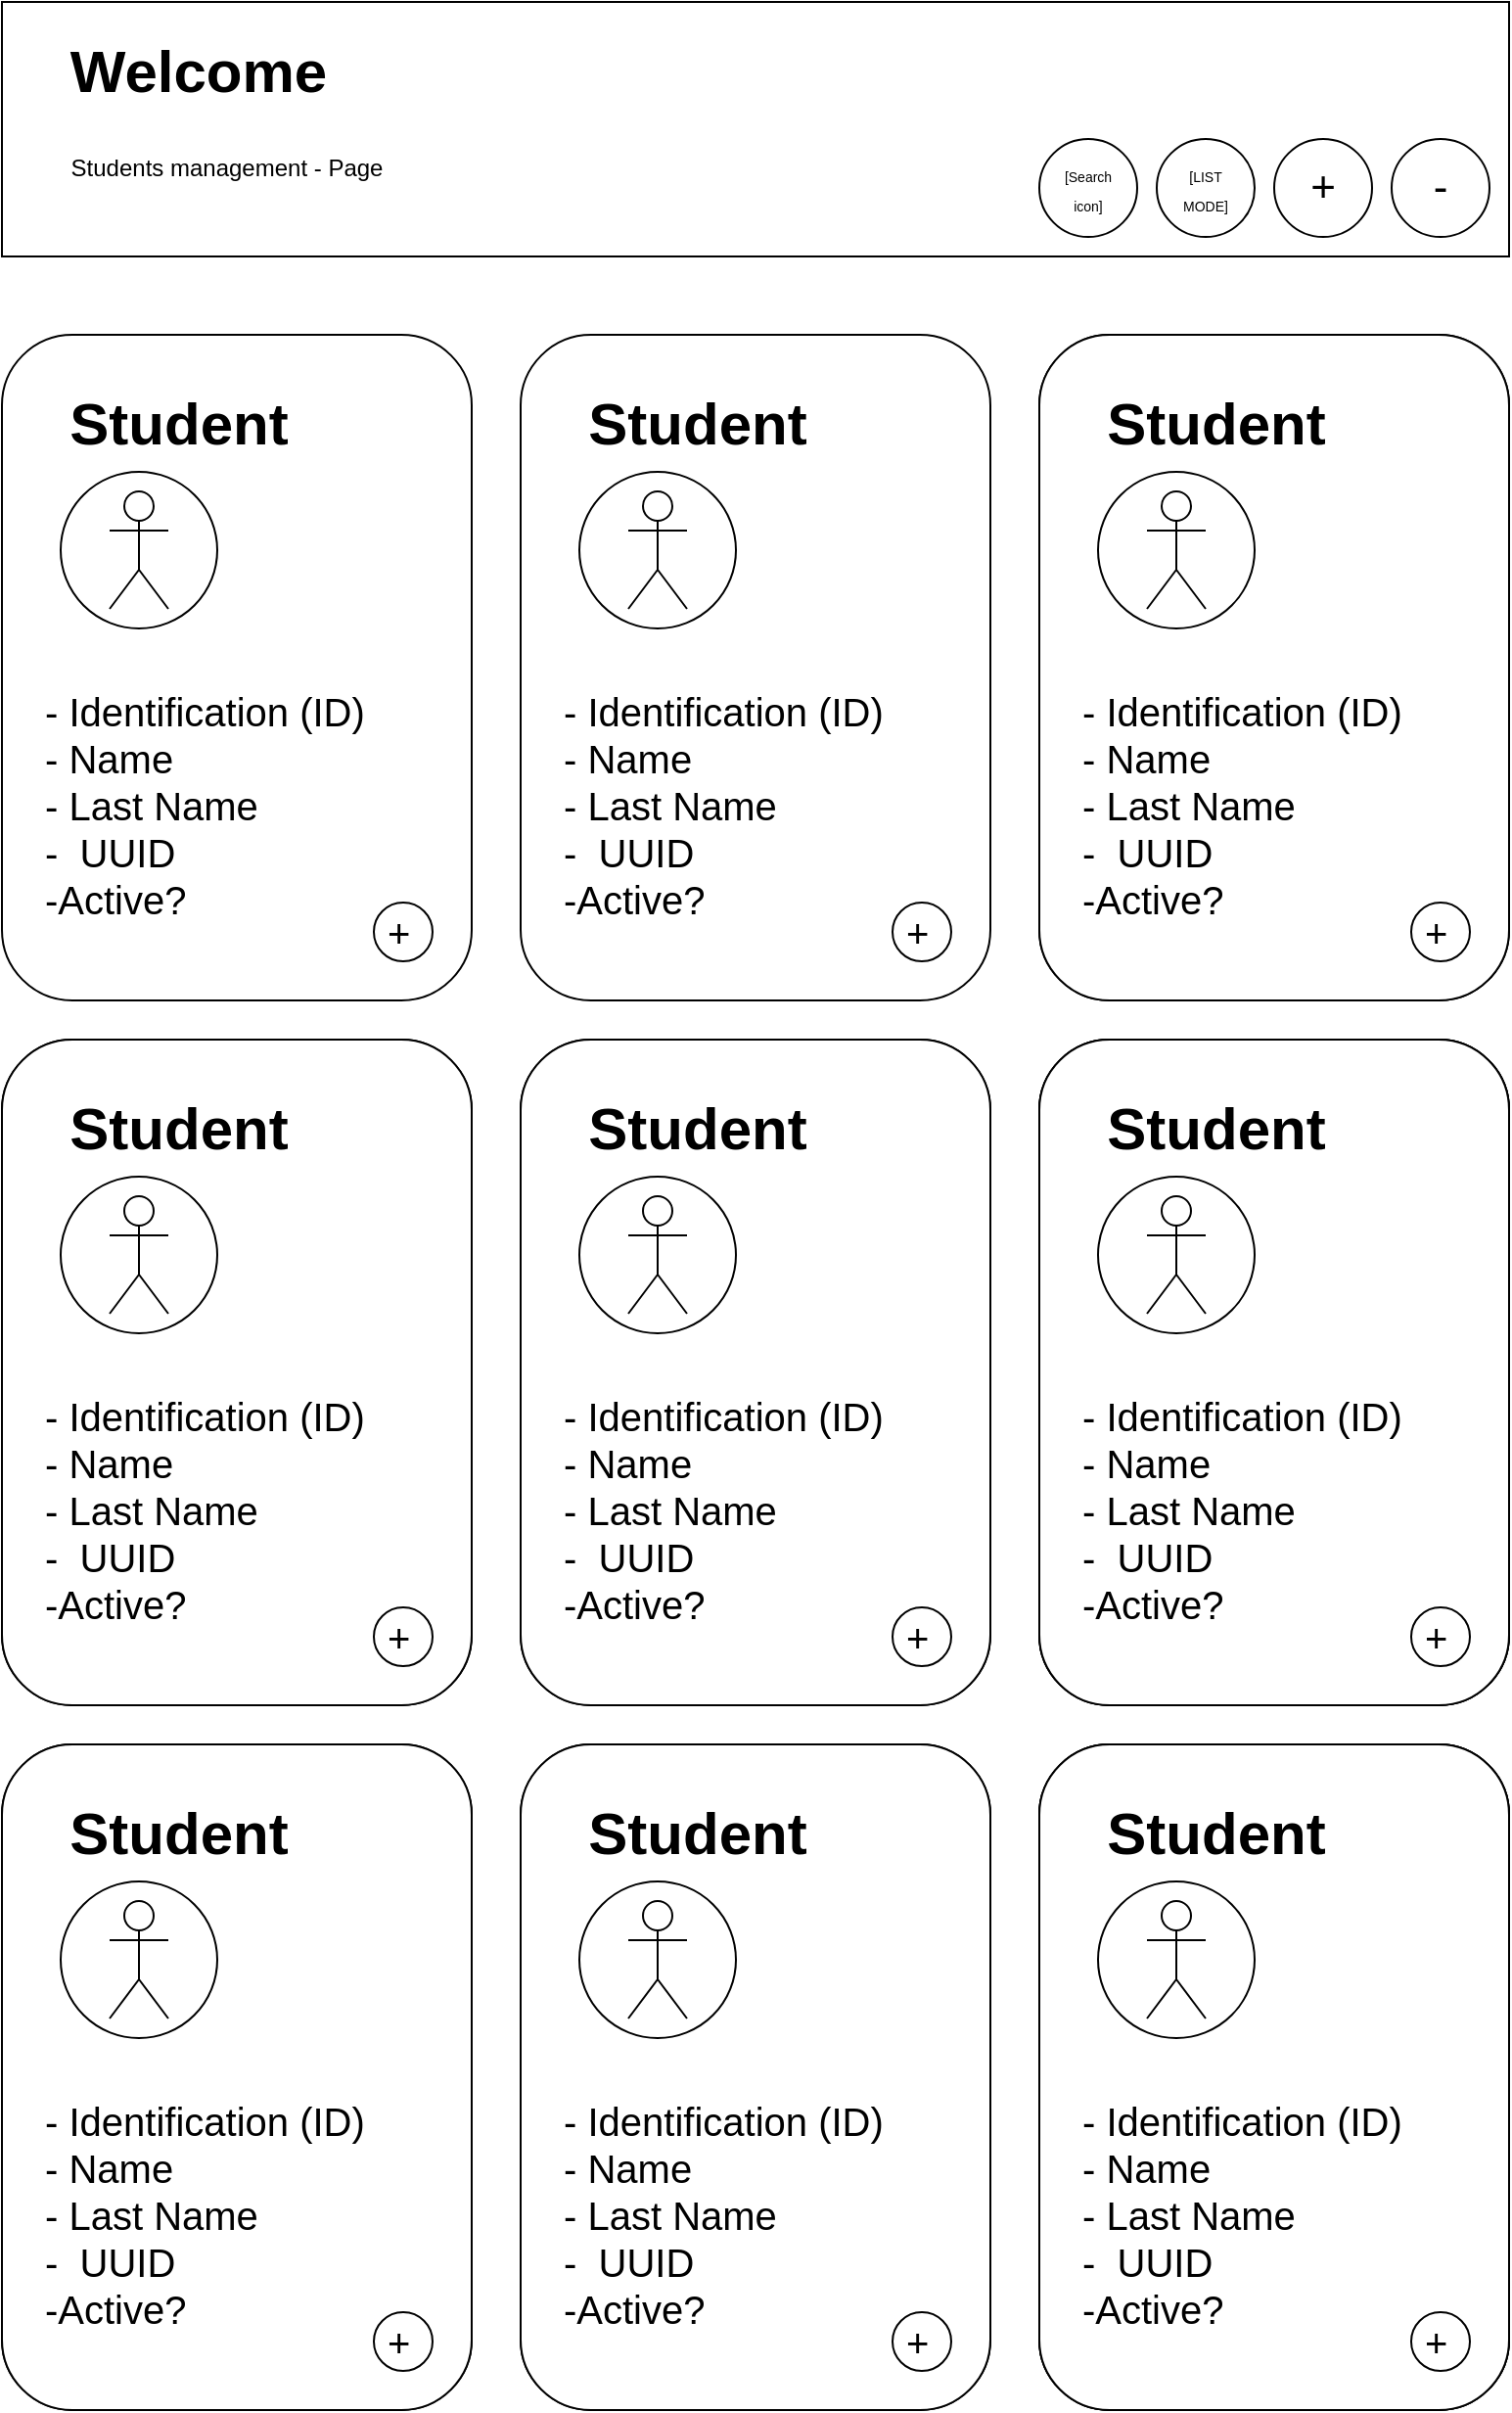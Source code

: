 <mxfile version="24.3.1" type="github">
  <diagram name="Page-1" id="dlkdEMTvSS5LBxiheQ-i">
    <mxGraphModel dx="1930" dy="1086" grid="1" gridSize="10" guides="1" tooltips="1" connect="1" arrows="1" fold="1" page="1" pageScale="1" pageWidth="850" pageHeight="1100" math="0" shadow="0">
      <root>
        <mxCell id="0" />
        <mxCell id="1" parent="0" />
        <mxCell id="-Z-Dt84qWbkAdcUz8GqA-1" value="" style="rounded=0;whiteSpace=wrap;html=1;" vertex="1" parent="1">
          <mxGeometry x="50" y="20" width="770" height="130" as="geometry" />
        </mxCell>
        <mxCell id="-Z-Dt84qWbkAdcUz8GqA-4" value="Students management - Page" style="text;html=1;align=center;verticalAlign=middle;whiteSpace=wrap;rounded=0;" vertex="1" parent="1">
          <mxGeometry x="80" y="90" width="170" height="30" as="geometry" />
        </mxCell>
        <mxCell id="-Z-Dt84qWbkAdcUz8GqA-5" value="&lt;font style=&quot;font-size: 30px;&quot;&gt;Welcome&lt;/font&gt;" style="text;strokeColor=none;fillColor=none;html=1;fontSize=24;fontStyle=1;verticalAlign=middle;align=center;" vertex="1" parent="1">
          <mxGeometry x="80" y="30" width="140" height="50" as="geometry" />
        </mxCell>
        <mxCell id="-Z-Dt84qWbkAdcUz8GqA-15" value="" style="ellipse;whiteSpace=wrap;html=1;aspect=fixed;" vertex="1" parent="1">
          <mxGeometry x="640" y="90" width="50" height="50" as="geometry" />
        </mxCell>
        <mxCell id="-Z-Dt84qWbkAdcUz8GqA-16" value="" style="ellipse;whiteSpace=wrap;html=1;aspect=fixed;" vertex="1" parent="1">
          <mxGeometry x="700" y="90" width="50" height="50" as="geometry" />
        </mxCell>
        <mxCell id="-Z-Dt84qWbkAdcUz8GqA-18" value="" style="ellipse;whiteSpace=wrap;html=1;aspect=fixed;" vertex="1" parent="1">
          <mxGeometry x="760" y="90" width="50" height="50" as="geometry" />
        </mxCell>
        <mxCell id="-Z-Dt84qWbkAdcUz8GqA-19" value="&lt;font style=&quot;font-size: 22px;&quot;&gt;+&lt;/font&gt;" style="text;html=1;align=center;verticalAlign=middle;whiteSpace=wrap;rounded=0;" vertex="1" parent="1">
          <mxGeometry x="705" y="100" width="40" height="30" as="geometry" />
        </mxCell>
        <mxCell id="-Z-Dt84qWbkAdcUz8GqA-20" value="&lt;font style=&quot;font-size: 22px;&quot;&gt;-&lt;/font&gt;" style="text;html=1;align=center;verticalAlign=middle;whiteSpace=wrap;rounded=0;" vertex="1" parent="1">
          <mxGeometry x="765" y="100" width="40" height="30" as="geometry" />
        </mxCell>
        <mxCell id="-Z-Dt84qWbkAdcUz8GqA-30" value="" style="rounded=1;whiteSpace=wrap;html=1;" vertex="1" parent="1">
          <mxGeometry x="315" y="190" width="240" height="340" as="geometry" />
        </mxCell>
        <mxCell id="-Z-Dt84qWbkAdcUz8GqA-31" value="" style="rounded=1;whiteSpace=wrap;html=1;" vertex="1" parent="1">
          <mxGeometry x="580" y="190" width="240" height="340" as="geometry" />
        </mxCell>
        <mxCell id="-Z-Dt84qWbkAdcUz8GqA-32" value="" style="rounded=1;whiteSpace=wrap;html=1;" vertex="1" parent="1">
          <mxGeometry x="50" y="550" width="240" height="340" as="geometry" />
        </mxCell>
        <mxCell id="-Z-Dt84qWbkAdcUz8GqA-33" value="" style="rounded=1;whiteSpace=wrap;html=1;" vertex="1" parent="1">
          <mxGeometry x="315" y="550" width="240" height="340" as="geometry" />
        </mxCell>
        <mxCell id="-Z-Dt84qWbkAdcUz8GqA-34" value="" style="rounded=1;whiteSpace=wrap;html=1;" vertex="1" parent="1">
          <mxGeometry x="580" y="550" width="240" height="340" as="geometry" />
        </mxCell>
        <mxCell id="-Z-Dt84qWbkAdcUz8GqA-35" value="" style="rounded=1;whiteSpace=wrap;html=1;" vertex="1" parent="1">
          <mxGeometry x="50" y="910" width="240" height="340" as="geometry" />
        </mxCell>
        <mxCell id="-Z-Dt84qWbkAdcUz8GqA-36" value="" style="rounded=1;whiteSpace=wrap;html=1;" vertex="1" parent="1">
          <mxGeometry x="315" y="910" width="240" height="340" as="geometry" />
        </mxCell>
        <mxCell id="-Z-Dt84qWbkAdcUz8GqA-37" value="" style="rounded=1;whiteSpace=wrap;html=1;" vertex="1" parent="1">
          <mxGeometry x="580" y="910" width="240" height="340" as="geometry" />
        </mxCell>
        <mxCell id="-Z-Dt84qWbkAdcUz8GqA-47" value="" style="group" vertex="1" connectable="0" parent="1">
          <mxGeometry x="50" y="190" width="240" height="340" as="geometry" />
        </mxCell>
        <mxCell id="-Z-Dt84qWbkAdcUz8GqA-6" value="" style="rounded=1;whiteSpace=wrap;html=1;" vertex="1" parent="-Z-Dt84qWbkAdcUz8GqA-47">
          <mxGeometry width="240" height="340" as="geometry" />
        </mxCell>
        <mxCell id="-Z-Dt84qWbkAdcUz8GqA-38" value="&lt;font style=&quot;font-size: 30px;&quot;&gt;Student&lt;/font&gt;" style="text;strokeColor=none;fillColor=none;html=1;fontSize=24;fontStyle=1;verticalAlign=middle;align=center;" vertex="1" parent="-Z-Dt84qWbkAdcUz8GqA-47">
          <mxGeometry x="20" y="20" width="140" height="50" as="geometry" />
        </mxCell>
        <mxCell id="-Z-Dt84qWbkAdcUz8GqA-43" value="" style="group" vertex="1" connectable="0" parent="-Z-Dt84qWbkAdcUz8GqA-47">
          <mxGeometry x="30" y="70" width="80" height="80" as="geometry" />
        </mxCell>
        <mxCell id="-Z-Dt84qWbkAdcUz8GqA-41" value="" style="ellipse;whiteSpace=wrap;html=1;aspect=fixed;" vertex="1" parent="-Z-Dt84qWbkAdcUz8GqA-43">
          <mxGeometry width="80" height="80" as="geometry" />
        </mxCell>
        <mxCell id="-Z-Dt84qWbkAdcUz8GqA-42" value="" style="shape=umlActor;verticalLabelPosition=bottom;verticalAlign=top;html=1;outlineConnect=0;" vertex="1" parent="-Z-Dt84qWbkAdcUz8GqA-43">
          <mxGeometry x="25" y="10" width="30" height="60" as="geometry" />
        </mxCell>
        <mxCell id="-Z-Dt84qWbkAdcUz8GqA-44" value="&lt;font style=&quot;font-size: 20px;&quot;&gt;- Identification (ID)&amp;nbsp;&lt;/font&gt;&lt;div style=&quot;font-size: 20px;&quot;&gt;&lt;font style=&quot;font-size: 20px;&quot;&gt;- Name&lt;br&gt;- Last Name&lt;br&gt;-&amp;nbsp; UUID&amp;nbsp;&lt;/font&gt;&lt;br&gt;&lt;/div&gt;&lt;div style=&quot;font-size: 20px;&quot;&gt;&lt;font style=&quot;font-size: 20px;&quot;&gt;-Active?&lt;/font&gt;&lt;/div&gt;" style="text;html=1;align=left;verticalAlign=middle;whiteSpace=wrap;rounded=0;" vertex="1" parent="-Z-Dt84qWbkAdcUz8GqA-47">
          <mxGeometry x="20" y="170" width="190" height="140" as="geometry" />
        </mxCell>
        <mxCell id="-Z-Dt84qWbkAdcUz8GqA-45" value="" style="ellipse;whiteSpace=wrap;html=1;aspect=fixed;" vertex="1" parent="-Z-Dt84qWbkAdcUz8GqA-47">
          <mxGeometry x="190" y="290" width="30" height="30" as="geometry" />
        </mxCell>
        <mxCell id="-Z-Dt84qWbkAdcUz8GqA-46" value="&lt;span style=&quot;font-size: 20px;&quot;&gt;+&lt;/span&gt;" style="text;html=1;align=left;verticalAlign=middle;whiteSpace=wrap;rounded=0;" vertex="1" parent="-Z-Dt84qWbkAdcUz8GqA-47">
          <mxGeometry x="195" y="290" width="15" height="30" as="geometry" />
        </mxCell>
        <mxCell id="-Z-Dt84qWbkAdcUz8GqA-48" value="" style="group" vertex="1" connectable="0" parent="1">
          <mxGeometry x="580" y="190" width="240" height="340" as="geometry" />
        </mxCell>
        <mxCell id="-Z-Dt84qWbkAdcUz8GqA-49" value="" style="rounded=1;whiteSpace=wrap;html=1;" vertex="1" parent="-Z-Dt84qWbkAdcUz8GqA-48">
          <mxGeometry width="240" height="340" as="geometry" />
        </mxCell>
        <mxCell id="-Z-Dt84qWbkAdcUz8GqA-50" value="&lt;font style=&quot;font-size: 30px;&quot;&gt;Student&lt;/font&gt;" style="text;strokeColor=none;fillColor=none;html=1;fontSize=24;fontStyle=1;verticalAlign=middle;align=center;" vertex="1" parent="-Z-Dt84qWbkAdcUz8GqA-48">
          <mxGeometry x="20" y="20" width="140" height="50" as="geometry" />
        </mxCell>
        <mxCell id="-Z-Dt84qWbkAdcUz8GqA-51" value="" style="group" vertex="1" connectable="0" parent="-Z-Dt84qWbkAdcUz8GqA-48">
          <mxGeometry x="30" y="70" width="80" height="80" as="geometry" />
        </mxCell>
        <mxCell id="-Z-Dt84qWbkAdcUz8GqA-52" value="" style="ellipse;whiteSpace=wrap;html=1;aspect=fixed;" vertex="1" parent="-Z-Dt84qWbkAdcUz8GqA-51">
          <mxGeometry width="80" height="80" as="geometry" />
        </mxCell>
        <mxCell id="-Z-Dt84qWbkAdcUz8GqA-53" value="" style="shape=umlActor;verticalLabelPosition=bottom;verticalAlign=top;html=1;outlineConnect=0;" vertex="1" parent="-Z-Dt84qWbkAdcUz8GqA-51">
          <mxGeometry x="25" y="10" width="30" height="60" as="geometry" />
        </mxCell>
        <mxCell id="-Z-Dt84qWbkAdcUz8GqA-54" value="&lt;font style=&quot;font-size: 20px;&quot;&gt;- Identification (ID)&amp;nbsp;&lt;/font&gt;&lt;div style=&quot;font-size: 20px;&quot;&gt;&lt;font style=&quot;font-size: 20px;&quot;&gt;- Name&lt;br&gt;- Last Name&lt;br&gt;-&amp;nbsp; UUID&amp;nbsp;&lt;/font&gt;&lt;br&gt;&lt;/div&gt;&lt;div style=&quot;font-size: 20px;&quot;&gt;&lt;font style=&quot;font-size: 20px;&quot;&gt;-Active?&lt;/font&gt;&lt;/div&gt;" style="text;html=1;align=left;verticalAlign=middle;whiteSpace=wrap;rounded=0;" vertex="1" parent="-Z-Dt84qWbkAdcUz8GqA-48">
          <mxGeometry x="20" y="170" width="190" height="140" as="geometry" />
        </mxCell>
        <mxCell id="-Z-Dt84qWbkAdcUz8GqA-55" value="" style="ellipse;whiteSpace=wrap;html=1;aspect=fixed;" vertex="1" parent="-Z-Dt84qWbkAdcUz8GqA-48">
          <mxGeometry x="190" y="290" width="30" height="30" as="geometry" />
        </mxCell>
        <mxCell id="-Z-Dt84qWbkAdcUz8GqA-56" value="&lt;span style=&quot;font-size: 20px;&quot;&gt;+&lt;/span&gt;" style="text;html=1;align=left;verticalAlign=middle;whiteSpace=wrap;rounded=0;" vertex="1" parent="-Z-Dt84qWbkAdcUz8GqA-48">
          <mxGeometry x="195" y="290" width="15" height="30" as="geometry" />
        </mxCell>
        <mxCell id="-Z-Dt84qWbkAdcUz8GqA-72" value="&lt;font style=&quot;font-size: 30px;&quot;&gt;Student&lt;/font&gt;" style="text;strokeColor=none;fillColor=none;html=1;fontSize=24;fontStyle=1;verticalAlign=middle;align=center;" vertex="1" parent="1">
          <mxGeometry x="335" y="210" width="140" height="50" as="geometry" />
        </mxCell>
        <mxCell id="-Z-Dt84qWbkAdcUz8GqA-73" value="" style="group" vertex="1" connectable="0" parent="1">
          <mxGeometry x="345" y="260" width="80" height="80" as="geometry" />
        </mxCell>
        <mxCell id="-Z-Dt84qWbkAdcUz8GqA-74" value="" style="ellipse;whiteSpace=wrap;html=1;aspect=fixed;" vertex="1" parent="-Z-Dt84qWbkAdcUz8GqA-73">
          <mxGeometry width="80" height="80" as="geometry" />
        </mxCell>
        <mxCell id="-Z-Dt84qWbkAdcUz8GqA-75" value="" style="shape=umlActor;verticalLabelPosition=bottom;verticalAlign=top;html=1;outlineConnect=0;" vertex="1" parent="-Z-Dt84qWbkAdcUz8GqA-73">
          <mxGeometry x="25" y="10" width="30" height="60" as="geometry" />
        </mxCell>
        <mxCell id="-Z-Dt84qWbkAdcUz8GqA-76" value="&lt;font style=&quot;font-size: 20px;&quot;&gt;- Identification (ID)&amp;nbsp;&lt;/font&gt;&lt;div style=&quot;font-size: 20px;&quot;&gt;&lt;font style=&quot;font-size: 20px;&quot;&gt;- Name&lt;br&gt;- Last Name&lt;br&gt;-&amp;nbsp; UUID&amp;nbsp;&lt;/font&gt;&lt;br&gt;&lt;/div&gt;&lt;div style=&quot;font-size: 20px;&quot;&gt;&lt;font style=&quot;font-size: 20px;&quot;&gt;-Active?&lt;/font&gt;&lt;/div&gt;" style="text;html=1;align=left;verticalAlign=middle;whiteSpace=wrap;rounded=0;" vertex="1" parent="1">
          <mxGeometry x="335" y="360" width="190" height="140" as="geometry" />
        </mxCell>
        <mxCell id="-Z-Dt84qWbkAdcUz8GqA-77" value="" style="ellipse;whiteSpace=wrap;html=1;aspect=fixed;" vertex="1" parent="1">
          <mxGeometry x="505" y="480" width="30" height="30" as="geometry" />
        </mxCell>
        <mxCell id="-Z-Dt84qWbkAdcUz8GqA-78" value="&lt;span style=&quot;font-size: 20px;&quot;&gt;+&lt;/span&gt;" style="text;html=1;align=left;verticalAlign=middle;whiteSpace=wrap;rounded=0;" vertex="1" parent="1">
          <mxGeometry x="510" y="480" width="15" height="30" as="geometry" />
        </mxCell>
        <mxCell id="-Z-Dt84qWbkAdcUz8GqA-100" value="" style="rounded=1;whiteSpace=wrap;html=1;" vertex="1" parent="1">
          <mxGeometry x="315" y="550" width="240" height="340" as="geometry" />
        </mxCell>
        <mxCell id="-Z-Dt84qWbkAdcUz8GqA-101" value="" style="rounded=1;whiteSpace=wrap;html=1;" vertex="1" parent="1">
          <mxGeometry x="580" y="550" width="240" height="340" as="geometry" />
        </mxCell>
        <mxCell id="-Z-Dt84qWbkAdcUz8GqA-102" value="" style="group" vertex="1" connectable="0" parent="1">
          <mxGeometry x="50" y="550" width="240" height="340" as="geometry" />
        </mxCell>
        <mxCell id="-Z-Dt84qWbkAdcUz8GqA-103" value="" style="rounded=1;whiteSpace=wrap;html=1;" vertex="1" parent="-Z-Dt84qWbkAdcUz8GqA-102">
          <mxGeometry width="240" height="340" as="geometry" />
        </mxCell>
        <mxCell id="-Z-Dt84qWbkAdcUz8GqA-104" value="&lt;font style=&quot;font-size: 30px;&quot;&gt;Student&lt;/font&gt;" style="text;strokeColor=none;fillColor=none;html=1;fontSize=24;fontStyle=1;verticalAlign=middle;align=center;" vertex="1" parent="-Z-Dt84qWbkAdcUz8GqA-102">
          <mxGeometry x="20" y="20" width="140" height="50" as="geometry" />
        </mxCell>
        <mxCell id="-Z-Dt84qWbkAdcUz8GqA-105" value="" style="group" vertex="1" connectable="0" parent="-Z-Dt84qWbkAdcUz8GqA-102">
          <mxGeometry x="30" y="70" width="80" height="80" as="geometry" />
        </mxCell>
        <mxCell id="-Z-Dt84qWbkAdcUz8GqA-106" value="" style="ellipse;whiteSpace=wrap;html=1;aspect=fixed;" vertex="1" parent="-Z-Dt84qWbkAdcUz8GqA-105">
          <mxGeometry width="80" height="80" as="geometry" />
        </mxCell>
        <mxCell id="-Z-Dt84qWbkAdcUz8GqA-107" value="" style="shape=umlActor;verticalLabelPosition=bottom;verticalAlign=top;html=1;outlineConnect=0;" vertex="1" parent="-Z-Dt84qWbkAdcUz8GqA-105">
          <mxGeometry x="25" y="10" width="30" height="60" as="geometry" />
        </mxCell>
        <mxCell id="-Z-Dt84qWbkAdcUz8GqA-108" value="&lt;font style=&quot;font-size: 20px;&quot;&gt;- Identification (ID)&amp;nbsp;&lt;/font&gt;&lt;div style=&quot;font-size: 20px;&quot;&gt;&lt;font style=&quot;font-size: 20px;&quot;&gt;- Name&lt;br&gt;- Last Name&lt;br&gt;-&amp;nbsp; UUID&amp;nbsp;&lt;/font&gt;&lt;br&gt;&lt;/div&gt;&lt;div style=&quot;font-size: 20px;&quot;&gt;&lt;font style=&quot;font-size: 20px;&quot;&gt;-Active?&lt;/font&gt;&lt;/div&gt;" style="text;html=1;align=left;verticalAlign=middle;whiteSpace=wrap;rounded=0;" vertex="1" parent="-Z-Dt84qWbkAdcUz8GqA-102">
          <mxGeometry x="20" y="170" width="190" height="140" as="geometry" />
        </mxCell>
        <mxCell id="-Z-Dt84qWbkAdcUz8GqA-109" value="" style="ellipse;whiteSpace=wrap;html=1;aspect=fixed;" vertex="1" parent="-Z-Dt84qWbkAdcUz8GqA-102">
          <mxGeometry x="190" y="290" width="30" height="30" as="geometry" />
        </mxCell>
        <mxCell id="-Z-Dt84qWbkAdcUz8GqA-110" value="&lt;span style=&quot;font-size: 20px;&quot;&gt;+&lt;/span&gt;" style="text;html=1;align=left;verticalAlign=middle;whiteSpace=wrap;rounded=0;" vertex="1" parent="-Z-Dt84qWbkAdcUz8GqA-102">
          <mxGeometry x="195" y="290" width="15" height="30" as="geometry" />
        </mxCell>
        <mxCell id="-Z-Dt84qWbkAdcUz8GqA-111" value="" style="group" vertex="1" connectable="0" parent="1">
          <mxGeometry x="580" y="550" width="240" height="340" as="geometry" />
        </mxCell>
        <mxCell id="-Z-Dt84qWbkAdcUz8GqA-112" value="" style="rounded=1;whiteSpace=wrap;html=1;" vertex="1" parent="-Z-Dt84qWbkAdcUz8GqA-111">
          <mxGeometry width="240" height="340" as="geometry" />
        </mxCell>
        <mxCell id="-Z-Dt84qWbkAdcUz8GqA-113" value="&lt;font style=&quot;font-size: 30px;&quot;&gt;Student&lt;/font&gt;" style="text;strokeColor=none;fillColor=none;html=1;fontSize=24;fontStyle=1;verticalAlign=middle;align=center;" vertex="1" parent="-Z-Dt84qWbkAdcUz8GqA-111">
          <mxGeometry x="20" y="20" width="140" height="50" as="geometry" />
        </mxCell>
        <mxCell id="-Z-Dt84qWbkAdcUz8GqA-114" value="" style="group" vertex="1" connectable="0" parent="-Z-Dt84qWbkAdcUz8GqA-111">
          <mxGeometry x="30" y="70" width="80" height="80" as="geometry" />
        </mxCell>
        <mxCell id="-Z-Dt84qWbkAdcUz8GqA-115" value="" style="ellipse;whiteSpace=wrap;html=1;aspect=fixed;" vertex="1" parent="-Z-Dt84qWbkAdcUz8GqA-114">
          <mxGeometry width="80" height="80" as="geometry" />
        </mxCell>
        <mxCell id="-Z-Dt84qWbkAdcUz8GqA-116" value="" style="shape=umlActor;verticalLabelPosition=bottom;verticalAlign=top;html=1;outlineConnect=0;" vertex="1" parent="-Z-Dt84qWbkAdcUz8GqA-114">
          <mxGeometry x="25" y="10" width="30" height="60" as="geometry" />
        </mxCell>
        <mxCell id="-Z-Dt84qWbkAdcUz8GqA-117" value="&lt;font style=&quot;font-size: 20px;&quot;&gt;- Identification (ID)&amp;nbsp;&lt;/font&gt;&lt;div style=&quot;font-size: 20px;&quot;&gt;&lt;font style=&quot;font-size: 20px;&quot;&gt;- Name&lt;br&gt;- Last Name&lt;br&gt;-&amp;nbsp; UUID&amp;nbsp;&lt;/font&gt;&lt;br&gt;&lt;/div&gt;&lt;div style=&quot;font-size: 20px;&quot;&gt;&lt;font style=&quot;font-size: 20px;&quot;&gt;-Active?&lt;/font&gt;&lt;/div&gt;" style="text;html=1;align=left;verticalAlign=middle;whiteSpace=wrap;rounded=0;" vertex="1" parent="-Z-Dt84qWbkAdcUz8GqA-111">
          <mxGeometry x="20" y="170" width="190" height="140" as="geometry" />
        </mxCell>
        <mxCell id="-Z-Dt84qWbkAdcUz8GqA-118" value="" style="ellipse;whiteSpace=wrap;html=1;aspect=fixed;" vertex="1" parent="-Z-Dt84qWbkAdcUz8GqA-111">
          <mxGeometry x="190" y="290" width="30" height="30" as="geometry" />
        </mxCell>
        <mxCell id="-Z-Dt84qWbkAdcUz8GqA-119" value="&lt;span style=&quot;font-size: 20px;&quot;&gt;+&lt;/span&gt;" style="text;html=1;align=left;verticalAlign=middle;whiteSpace=wrap;rounded=0;" vertex="1" parent="-Z-Dt84qWbkAdcUz8GqA-111">
          <mxGeometry x="195" y="290" width="15" height="30" as="geometry" />
        </mxCell>
        <mxCell id="-Z-Dt84qWbkAdcUz8GqA-120" value="&lt;font style=&quot;font-size: 30px;&quot;&gt;Student&lt;/font&gt;" style="text;strokeColor=none;fillColor=none;html=1;fontSize=24;fontStyle=1;verticalAlign=middle;align=center;" vertex="1" parent="1">
          <mxGeometry x="335" y="570" width="140" height="50" as="geometry" />
        </mxCell>
        <mxCell id="-Z-Dt84qWbkAdcUz8GqA-121" value="" style="group" vertex="1" connectable="0" parent="1">
          <mxGeometry x="345" y="620" width="80" height="80" as="geometry" />
        </mxCell>
        <mxCell id="-Z-Dt84qWbkAdcUz8GqA-122" value="" style="ellipse;whiteSpace=wrap;html=1;aspect=fixed;" vertex="1" parent="-Z-Dt84qWbkAdcUz8GqA-121">
          <mxGeometry width="80" height="80" as="geometry" />
        </mxCell>
        <mxCell id="-Z-Dt84qWbkAdcUz8GqA-123" value="" style="shape=umlActor;verticalLabelPosition=bottom;verticalAlign=top;html=1;outlineConnect=0;" vertex="1" parent="-Z-Dt84qWbkAdcUz8GqA-121">
          <mxGeometry x="25" y="10" width="30" height="60" as="geometry" />
        </mxCell>
        <mxCell id="-Z-Dt84qWbkAdcUz8GqA-124" value="&lt;font style=&quot;font-size: 20px;&quot;&gt;- Identification (ID)&amp;nbsp;&lt;/font&gt;&lt;div style=&quot;font-size: 20px;&quot;&gt;&lt;font style=&quot;font-size: 20px;&quot;&gt;- Name&lt;br&gt;- Last Name&lt;br&gt;-&amp;nbsp; UUID&amp;nbsp;&lt;/font&gt;&lt;br&gt;&lt;/div&gt;&lt;div style=&quot;font-size: 20px;&quot;&gt;&lt;font style=&quot;font-size: 20px;&quot;&gt;-Active?&lt;/font&gt;&lt;/div&gt;" style="text;html=1;align=left;verticalAlign=middle;whiteSpace=wrap;rounded=0;" vertex="1" parent="1">
          <mxGeometry x="335" y="720" width="190" height="140" as="geometry" />
        </mxCell>
        <mxCell id="-Z-Dt84qWbkAdcUz8GqA-125" value="" style="ellipse;whiteSpace=wrap;html=1;aspect=fixed;" vertex="1" parent="1">
          <mxGeometry x="505" y="840" width="30" height="30" as="geometry" />
        </mxCell>
        <mxCell id="-Z-Dt84qWbkAdcUz8GqA-126" value="&lt;span style=&quot;font-size: 20px;&quot;&gt;+&lt;/span&gt;" style="text;html=1;align=left;verticalAlign=middle;whiteSpace=wrap;rounded=0;" vertex="1" parent="1">
          <mxGeometry x="510" y="840" width="15" height="30" as="geometry" />
        </mxCell>
        <mxCell id="-Z-Dt84qWbkAdcUz8GqA-127" value="" style="rounded=1;whiteSpace=wrap;html=1;" vertex="1" parent="1">
          <mxGeometry x="315" y="910" width="240" height="340" as="geometry" />
        </mxCell>
        <mxCell id="-Z-Dt84qWbkAdcUz8GqA-128" value="" style="rounded=1;whiteSpace=wrap;html=1;" vertex="1" parent="1">
          <mxGeometry x="580" y="910" width="240" height="340" as="geometry" />
        </mxCell>
        <mxCell id="-Z-Dt84qWbkAdcUz8GqA-129" value="" style="group" vertex="1" connectable="0" parent="1">
          <mxGeometry x="50" y="910" width="240" height="340" as="geometry" />
        </mxCell>
        <mxCell id="-Z-Dt84qWbkAdcUz8GqA-130" value="" style="rounded=1;whiteSpace=wrap;html=1;" vertex="1" parent="-Z-Dt84qWbkAdcUz8GqA-129">
          <mxGeometry width="240" height="340" as="geometry" />
        </mxCell>
        <mxCell id="-Z-Dt84qWbkAdcUz8GqA-131" value="&lt;font style=&quot;font-size: 30px;&quot;&gt;Student&lt;/font&gt;" style="text;strokeColor=none;fillColor=none;html=1;fontSize=24;fontStyle=1;verticalAlign=middle;align=center;" vertex="1" parent="-Z-Dt84qWbkAdcUz8GqA-129">
          <mxGeometry x="20" y="20" width="140" height="50" as="geometry" />
        </mxCell>
        <mxCell id="-Z-Dt84qWbkAdcUz8GqA-132" value="" style="group" vertex="1" connectable="0" parent="-Z-Dt84qWbkAdcUz8GqA-129">
          <mxGeometry x="30" y="70" width="80" height="80" as="geometry" />
        </mxCell>
        <mxCell id="-Z-Dt84qWbkAdcUz8GqA-133" value="" style="ellipse;whiteSpace=wrap;html=1;aspect=fixed;" vertex="1" parent="-Z-Dt84qWbkAdcUz8GqA-132">
          <mxGeometry width="80" height="80" as="geometry" />
        </mxCell>
        <mxCell id="-Z-Dt84qWbkAdcUz8GqA-134" value="" style="shape=umlActor;verticalLabelPosition=bottom;verticalAlign=top;html=1;outlineConnect=0;" vertex="1" parent="-Z-Dt84qWbkAdcUz8GqA-132">
          <mxGeometry x="25" y="10" width="30" height="60" as="geometry" />
        </mxCell>
        <mxCell id="-Z-Dt84qWbkAdcUz8GqA-135" value="&lt;font style=&quot;font-size: 20px;&quot;&gt;- Identification (ID)&amp;nbsp;&lt;/font&gt;&lt;div style=&quot;font-size: 20px;&quot;&gt;&lt;font style=&quot;font-size: 20px;&quot;&gt;- Name&lt;br&gt;- Last Name&lt;br&gt;-&amp;nbsp; UUID&amp;nbsp;&lt;/font&gt;&lt;br&gt;&lt;/div&gt;&lt;div style=&quot;font-size: 20px;&quot;&gt;&lt;font style=&quot;font-size: 20px;&quot;&gt;-Active?&lt;/font&gt;&lt;/div&gt;" style="text;html=1;align=left;verticalAlign=middle;whiteSpace=wrap;rounded=0;" vertex="1" parent="-Z-Dt84qWbkAdcUz8GqA-129">
          <mxGeometry x="20" y="170" width="190" height="140" as="geometry" />
        </mxCell>
        <mxCell id="-Z-Dt84qWbkAdcUz8GqA-136" value="" style="ellipse;whiteSpace=wrap;html=1;aspect=fixed;" vertex="1" parent="-Z-Dt84qWbkAdcUz8GqA-129">
          <mxGeometry x="190" y="290" width="30" height="30" as="geometry" />
        </mxCell>
        <mxCell id="-Z-Dt84qWbkAdcUz8GqA-137" value="&lt;span style=&quot;font-size: 20px;&quot;&gt;+&lt;/span&gt;" style="text;html=1;align=left;verticalAlign=middle;whiteSpace=wrap;rounded=0;" vertex="1" parent="-Z-Dt84qWbkAdcUz8GqA-129">
          <mxGeometry x="195" y="290" width="15" height="30" as="geometry" />
        </mxCell>
        <mxCell id="-Z-Dt84qWbkAdcUz8GqA-138" value="" style="group" vertex="1" connectable="0" parent="1">
          <mxGeometry x="580" y="910" width="240" height="340" as="geometry" />
        </mxCell>
        <mxCell id="-Z-Dt84qWbkAdcUz8GqA-139" value="" style="rounded=1;whiteSpace=wrap;html=1;" vertex="1" parent="-Z-Dt84qWbkAdcUz8GqA-138">
          <mxGeometry width="240" height="340" as="geometry" />
        </mxCell>
        <mxCell id="-Z-Dt84qWbkAdcUz8GqA-140" value="&lt;font style=&quot;font-size: 30px;&quot;&gt;Student&lt;/font&gt;" style="text;strokeColor=none;fillColor=none;html=1;fontSize=24;fontStyle=1;verticalAlign=middle;align=center;" vertex="1" parent="-Z-Dt84qWbkAdcUz8GqA-138">
          <mxGeometry x="20" y="20" width="140" height="50" as="geometry" />
        </mxCell>
        <mxCell id="-Z-Dt84qWbkAdcUz8GqA-141" value="" style="group" vertex="1" connectable="0" parent="-Z-Dt84qWbkAdcUz8GqA-138">
          <mxGeometry x="30" y="70" width="80" height="80" as="geometry" />
        </mxCell>
        <mxCell id="-Z-Dt84qWbkAdcUz8GqA-142" value="" style="ellipse;whiteSpace=wrap;html=1;aspect=fixed;" vertex="1" parent="-Z-Dt84qWbkAdcUz8GqA-141">
          <mxGeometry width="80" height="80" as="geometry" />
        </mxCell>
        <mxCell id="-Z-Dt84qWbkAdcUz8GqA-143" value="" style="shape=umlActor;verticalLabelPosition=bottom;verticalAlign=top;html=1;outlineConnect=0;" vertex="1" parent="-Z-Dt84qWbkAdcUz8GqA-141">
          <mxGeometry x="25" y="10" width="30" height="60" as="geometry" />
        </mxCell>
        <mxCell id="-Z-Dt84qWbkAdcUz8GqA-144" value="&lt;font style=&quot;font-size: 20px;&quot;&gt;- Identification (ID)&amp;nbsp;&lt;/font&gt;&lt;div style=&quot;font-size: 20px;&quot;&gt;&lt;font style=&quot;font-size: 20px;&quot;&gt;- Name&lt;br&gt;- Last Name&lt;br&gt;-&amp;nbsp; UUID&amp;nbsp;&lt;/font&gt;&lt;br&gt;&lt;/div&gt;&lt;div style=&quot;font-size: 20px;&quot;&gt;&lt;font style=&quot;font-size: 20px;&quot;&gt;-Active?&lt;/font&gt;&lt;/div&gt;" style="text;html=1;align=left;verticalAlign=middle;whiteSpace=wrap;rounded=0;" vertex="1" parent="-Z-Dt84qWbkAdcUz8GqA-138">
          <mxGeometry x="20" y="170" width="190" height="140" as="geometry" />
        </mxCell>
        <mxCell id="-Z-Dt84qWbkAdcUz8GqA-145" value="" style="ellipse;whiteSpace=wrap;html=1;aspect=fixed;" vertex="1" parent="-Z-Dt84qWbkAdcUz8GqA-138">
          <mxGeometry x="190" y="290" width="30" height="30" as="geometry" />
        </mxCell>
        <mxCell id="-Z-Dt84qWbkAdcUz8GqA-146" value="&lt;span style=&quot;font-size: 20px;&quot;&gt;+&lt;/span&gt;" style="text;html=1;align=left;verticalAlign=middle;whiteSpace=wrap;rounded=0;" vertex="1" parent="-Z-Dt84qWbkAdcUz8GqA-138">
          <mxGeometry x="195" y="290" width="15" height="30" as="geometry" />
        </mxCell>
        <mxCell id="-Z-Dt84qWbkAdcUz8GqA-147" value="&lt;font style=&quot;font-size: 30px;&quot;&gt;Student&lt;/font&gt;" style="text;strokeColor=none;fillColor=none;html=1;fontSize=24;fontStyle=1;verticalAlign=middle;align=center;" vertex="1" parent="1">
          <mxGeometry x="335" y="930" width="140" height="50" as="geometry" />
        </mxCell>
        <mxCell id="-Z-Dt84qWbkAdcUz8GqA-148" value="" style="group" vertex="1" connectable="0" parent="1">
          <mxGeometry x="345" y="980" width="80" height="80" as="geometry" />
        </mxCell>
        <mxCell id="-Z-Dt84qWbkAdcUz8GqA-149" value="" style="ellipse;whiteSpace=wrap;html=1;aspect=fixed;" vertex="1" parent="-Z-Dt84qWbkAdcUz8GqA-148">
          <mxGeometry width="80" height="80" as="geometry" />
        </mxCell>
        <mxCell id="-Z-Dt84qWbkAdcUz8GqA-150" value="" style="shape=umlActor;verticalLabelPosition=bottom;verticalAlign=top;html=1;outlineConnect=0;" vertex="1" parent="-Z-Dt84qWbkAdcUz8GqA-148">
          <mxGeometry x="25" y="10" width="30" height="60" as="geometry" />
        </mxCell>
        <mxCell id="-Z-Dt84qWbkAdcUz8GqA-151" value="&lt;font style=&quot;font-size: 20px;&quot;&gt;- Identification (ID)&amp;nbsp;&lt;/font&gt;&lt;div style=&quot;font-size: 20px;&quot;&gt;&lt;font style=&quot;font-size: 20px;&quot;&gt;- Name&lt;br&gt;- Last Name&lt;br&gt;-&amp;nbsp; UUID&amp;nbsp;&lt;/font&gt;&lt;br&gt;&lt;/div&gt;&lt;div style=&quot;font-size: 20px;&quot;&gt;&lt;font style=&quot;font-size: 20px;&quot;&gt;-Active?&lt;/font&gt;&lt;/div&gt;" style="text;html=1;align=left;verticalAlign=middle;whiteSpace=wrap;rounded=0;" vertex="1" parent="1">
          <mxGeometry x="335" y="1080" width="190" height="140" as="geometry" />
        </mxCell>
        <mxCell id="-Z-Dt84qWbkAdcUz8GqA-152" value="" style="ellipse;whiteSpace=wrap;html=1;aspect=fixed;" vertex="1" parent="1">
          <mxGeometry x="505" y="1200" width="30" height="30" as="geometry" />
        </mxCell>
        <mxCell id="-Z-Dt84qWbkAdcUz8GqA-153" value="&lt;span style=&quot;font-size: 20px;&quot;&gt;+&lt;/span&gt;" style="text;html=1;align=left;verticalAlign=middle;whiteSpace=wrap;rounded=0;" vertex="1" parent="1">
          <mxGeometry x="510" y="1200" width="15" height="30" as="geometry" />
        </mxCell>
        <mxCell id="-Z-Dt84qWbkAdcUz8GqA-155" value="" style="ellipse;whiteSpace=wrap;html=1;aspect=fixed;" vertex="1" parent="1">
          <mxGeometry x="580" y="90" width="50" height="50" as="geometry" />
        </mxCell>
        <mxCell id="-Z-Dt84qWbkAdcUz8GqA-156" value="&lt;font style=&quot;font-size: 7px;&quot;&gt;[Search icon]&lt;/font&gt;" style="text;html=1;align=center;verticalAlign=middle;whiteSpace=wrap;rounded=0;" vertex="1" parent="1">
          <mxGeometry x="585" y="100" width="40" height="30" as="geometry" />
        </mxCell>
        <mxCell id="-Z-Dt84qWbkAdcUz8GqA-157" value="&lt;span style=&quot;font-size: 7px;&quot;&gt;[LIST&lt;/span&gt;&lt;div&gt;&lt;span style=&quot;font-size: 7px;&quot;&gt;MODE]&lt;/span&gt;&lt;/div&gt;" style="text;html=1;align=center;verticalAlign=middle;whiteSpace=wrap;rounded=0;" vertex="1" parent="1">
          <mxGeometry x="645" y="100" width="40" height="30" as="geometry" />
        </mxCell>
      </root>
    </mxGraphModel>
  </diagram>
</mxfile>
